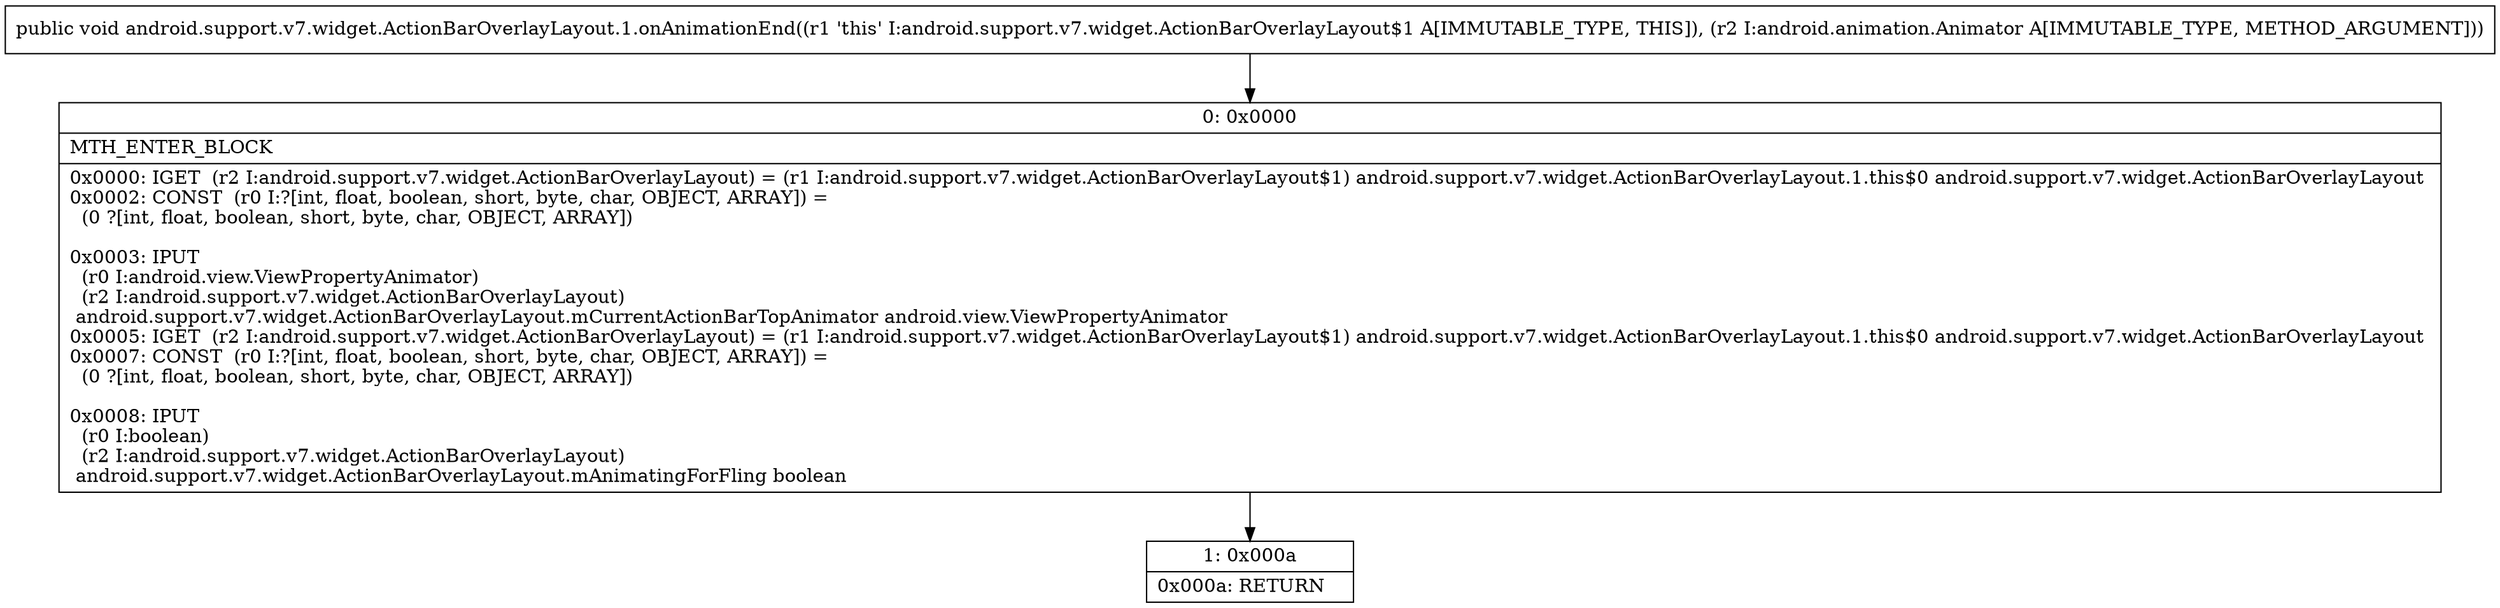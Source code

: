 digraph "CFG forandroid.support.v7.widget.ActionBarOverlayLayout.1.onAnimationEnd(Landroid\/animation\/Animator;)V" {
Node_0 [shape=record,label="{0\:\ 0x0000|MTH_ENTER_BLOCK\l|0x0000: IGET  (r2 I:android.support.v7.widget.ActionBarOverlayLayout) = (r1 I:android.support.v7.widget.ActionBarOverlayLayout$1) android.support.v7.widget.ActionBarOverlayLayout.1.this$0 android.support.v7.widget.ActionBarOverlayLayout \l0x0002: CONST  (r0 I:?[int, float, boolean, short, byte, char, OBJECT, ARRAY]) = \l  (0 ?[int, float, boolean, short, byte, char, OBJECT, ARRAY])\l \l0x0003: IPUT  \l  (r0 I:android.view.ViewPropertyAnimator)\l  (r2 I:android.support.v7.widget.ActionBarOverlayLayout)\l android.support.v7.widget.ActionBarOverlayLayout.mCurrentActionBarTopAnimator android.view.ViewPropertyAnimator \l0x0005: IGET  (r2 I:android.support.v7.widget.ActionBarOverlayLayout) = (r1 I:android.support.v7.widget.ActionBarOverlayLayout$1) android.support.v7.widget.ActionBarOverlayLayout.1.this$0 android.support.v7.widget.ActionBarOverlayLayout \l0x0007: CONST  (r0 I:?[int, float, boolean, short, byte, char, OBJECT, ARRAY]) = \l  (0 ?[int, float, boolean, short, byte, char, OBJECT, ARRAY])\l \l0x0008: IPUT  \l  (r0 I:boolean)\l  (r2 I:android.support.v7.widget.ActionBarOverlayLayout)\l android.support.v7.widget.ActionBarOverlayLayout.mAnimatingForFling boolean \l}"];
Node_1 [shape=record,label="{1\:\ 0x000a|0x000a: RETURN   \l}"];
MethodNode[shape=record,label="{public void android.support.v7.widget.ActionBarOverlayLayout.1.onAnimationEnd((r1 'this' I:android.support.v7.widget.ActionBarOverlayLayout$1 A[IMMUTABLE_TYPE, THIS]), (r2 I:android.animation.Animator A[IMMUTABLE_TYPE, METHOD_ARGUMENT])) }"];
MethodNode -> Node_0;
Node_0 -> Node_1;
}

